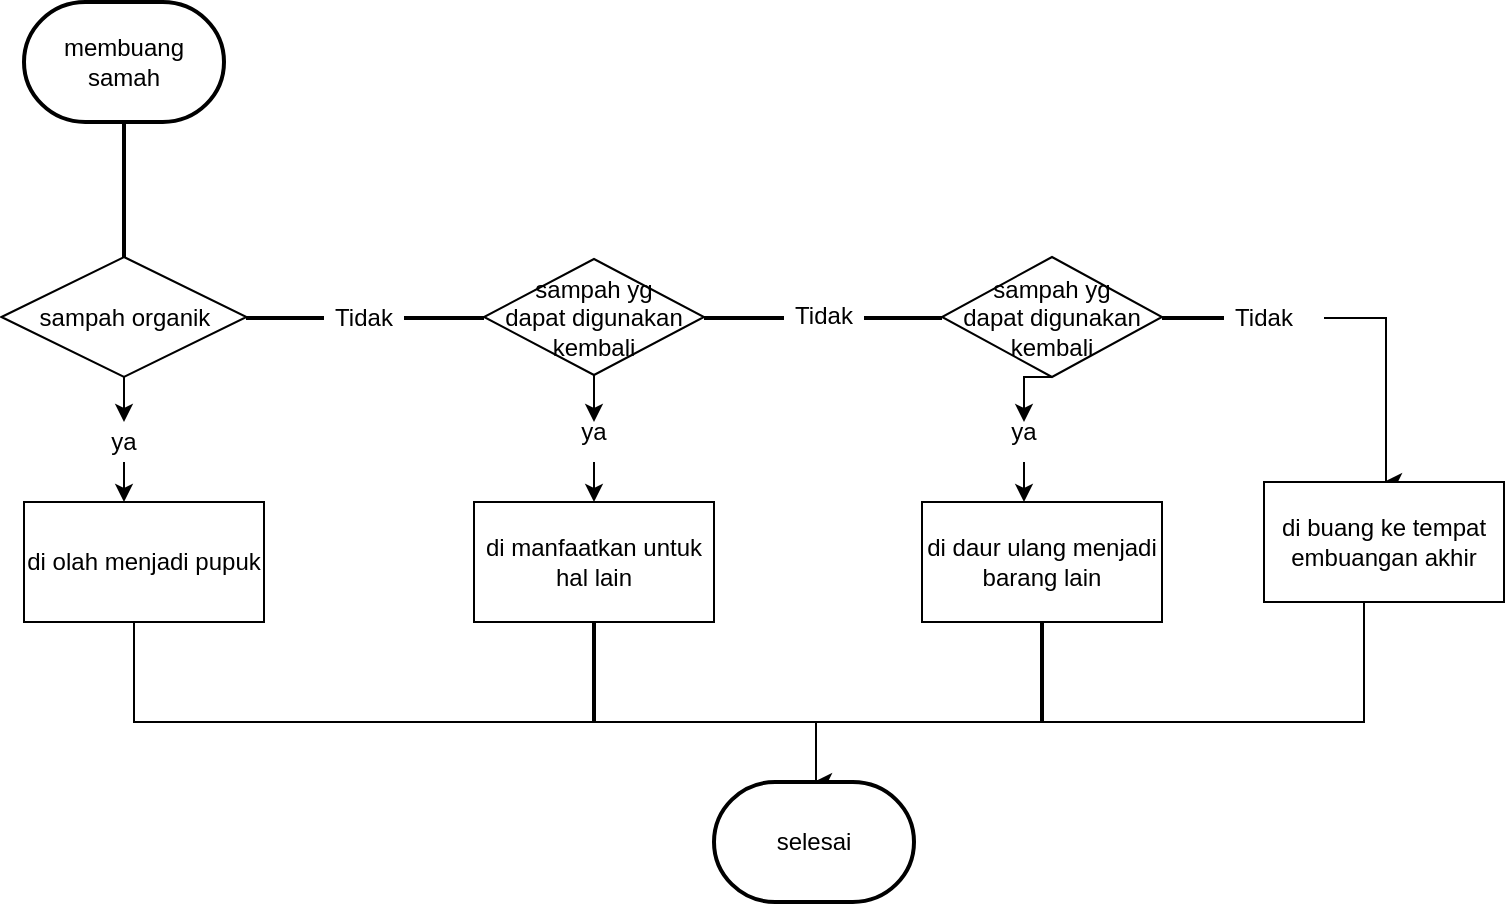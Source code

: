 <mxfile version="22.0.8" type="device">
  <diagram name="Page-1" id="EbdtDYpdr8t-L4FDDo54">
    <mxGraphModel dx="1114" dy="600" grid="1" gridSize="10" guides="1" tooltips="1" connect="1" arrows="1" fold="1" page="1" pageScale="1" pageWidth="850" pageHeight="1100" math="0" shadow="0">
      <root>
        <mxCell id="0" />
        <mxCell id="1" parent="0" />
        <mxCell id="Jy9_-xMfFdgT5YaaMaR9-2" value="membuang&lt;br&gt;samah" style="strokeWidth=2;html=1;shape=mxgraph.flowchart.terminator;whiteSpace=wrap;" vertex="1" parent="1">
          <mxGeometry x="90" y="70" width="100" height="60" as="geometry" />
        </mxCell>
        <mxCell id="Jy9_-xMfFdgT5YaaMaR9-3" value="" style="line;strokeWidth=2;direction=south;html=1;" vertex="1" parent="1">
          <mxGeometry x="135" y="130" width="10" height="70" as="geometry" />
        </mxCell>
        <mxCell id="Jy9_-xMfFdgT5YaaMaR9-38" style="edgeStyle=orthogonalEdgeStyle;rounded=0;orthogonalLoop=1;jettySize=auto;html=1;exitX=0.5;exitY=1;exitDx=0;exitDy=0;" edge="1" parent="1" source="Jy9_-xMfFdgT5YaaMaR9-4">
          <mxGeometry relative="1" as="geometry">
            <mxPoint x="140" y="280" as="targetPoint" />
          </mxGeometry>
        </mxCell>
        <mxCell id="Jy9_-xMfFdgT5YaaMaR9-4" value="sampah organik" style="rhombus;whiteSpace=wrap;html=1;" vertex="1" parent="1">
          <mxGeometry x="78.75" y="197.5" width="122.5" height="60" as="geometry" />
        </mxCell>
        <mxCell id="Jy9_-xMfFdgT5YaaMaR9-6" value="" style="line;strokeWidth=2;html=1;" vertex="1" parent="1">
          <mxGeometry x="201" y="223" width="39" height="10" as="geometry" />
        </mxCell>
        <mxCell id="Jy9_-xMfFdgT5YaaMaR9-7" value="Tidak" style="text;html=1;strokeColor=none;fillColor=none;align=center;verticalAlign=middle;whiteSpace=wrap;rounded=0;" vertex="1" parent="1">
          <mxGeometry x="230" y="212.5" width="60" height="30" as="geometry" />
        </mxCell>
        <mxCell id="Jy9_-xMfFdgT5YaaMaR9-31" style="edgeStyle=orthogonalEdgeStyle;rounded=0;orthogonalLoop=1;jettySize=auto;html=1;exitX=0.5;exitY=1;exitDx=0;exitDy=0;" edge="1" parent="1" source="Jy9_-xMfFdgT5YaaMaR9-8">
          <mxGeometry relative="1" as="geometry">
            <mxPoint x="375" y="280" as="targetPoint" />
          </mxGeometry>
        </mxCell>
        <mxCell id="Jy9_-xMfFdgT5YaaMaR9-8" value="sampah yg&lt;br&gt;dapat digunakan&lt;br&gt;kembali" style="rhombus;whiteSpace=wrap;html=1;" vertex="1" parent="1">
          <mxGeometry x="320" y="198.5" width="110" height="58" as="geometry" />
        </mxCell>
        <mxCell id="Jy9_-xMfFdgT5YaaMaR9-9" value="" style="line;strokeWidth=2;html=1;" vertex="1" parent="1">
          <mxGeometry x="280" y="223" width="40" height="10" as="geometry" />
        </mxCell>
        <mxCell id="Jy9_-xMfFdgT5YaaMaR9-27" style="edgeStyle=orthogonalEdgeStyle;rounded=0;orthogonalLoop=1;jettySize=auto;html=1;exitX=0.5;exitY=1;exitDx=0;exitDy=0;" edge="1" parent="1" source="Jy9_-xMfFdgT5YaaMaR9-11">
          <mxGeometry relative="1" as="geometry">
            <mxPoint x="590" y="280" as="targetPoint" />
          </mxGeometry>
        </mxCell>
        <mxCell id="Jy9_-xMfFdgT5YaaMaR9-11" value="sampah yg&lt;br&gt;dapat digunakan&lt;br&gt;kembali" style="rhombus;whiteSpace=wrap;html=1;" vertex="1" parent="1">
          <mxGeometry x="549" y="197.5" width="110" height="60" as="geometry" />
        </mxCell>
        <mxCell id="Jy9_-xMfFdgT5YaaMaR9-12" value="" style="line;strokeWidth=2;html=1;" vertex="1" parent="1">
          <mxGeometry x="430" y="223" width="40" height="10" as="geometry" />
        </mxCell>
        <mxCell id="Jy9_-xMfFdgT5YaaMaR9-13" value="" style="line;strokeWidth=2;html=1;" vertex="1" parent="1">
          <mxGeometry x="510" y="223" width="39" height="10" as="geometry" />
        </mxCell>
        <mxCell id="Jy9_-xMfFdgT5YaaMaR9-15" value="Tidak" style="text;html=1;strokeColor=none;fillColor=none;align=center;verticalAlign=middle;whiteSpace=wrap;rounded=0;" vertex="1" parent="1">
          <mxGeometry x="460" y="211.5" width="60" height="30" as="geometry" />
        </mxCell>
        <mxCell id="Jy9_-xMfFdgT5YaaMaR9-20" value="" style="line;strokeWidth=2;html=1;" vertex="1" parent="1">
          <mxGeometry x="659" y="223" width="31" height="10" as="geometry" />
        </mxCell>
        <mxCell id="Jy9_-xMfFdgT5YaaMaR9-25" style="edgeStyle=orthogonalEdgeStyle;rounded=0;orthogonalLoop=1;jettySize=auto;html=1;" edge="1" parent="1" source="Jy9_-xMfFdgT5YaaMaR9-21">
          <mxGeometry relative="1" as="geometry">
            <mxPoint x="770" y="310" as="targetPoint" />
            <Array as="points">
              <mxPoint x="771" y="228" />
            </Array>
          </mxGeometry>
        </mxCell>
        <mxCell id="Jy9_-xMfFdgT5YaaMaR9-21" value="Tidak" style="text;html=1;strokeColor=none;fillColor=none;align=center;verticalAlign=middle;whiteSpace=wrap;rounded=0;" vertex="1" parent="1">
          <mxGeometry x="680" y="213" width="60" height="30" as="geometry" />
        </mxCell>
        <mxCell id="Jy9_-xMfFdgT5YaaMaR9-26" value="di buang ke tempat embuangan akhir" style="rounded=0;whiteSpace=wrap;html=1;" vertex="1" parent="1">
          <mxGeometry x="710" y="310" width="120" height="60" as="geometry" />
        </mxCell>
        <mxCell id="Jy9_-xMfFdgT5YaaMaR9-29" style="edgeStyle=orthogonalEdgeStyle;rounded=0;orthogonalLoop=1;jettySize=auto;html=1;exitX=0.5;exitY=1;exitDx=0;exitDy=0;" edge="1" parent="1" source="Jy9_-xMfFdgT5YaaMaR9-28">
          <mxGeometry relative="1" as="geometry">
            <mxPoint x="590" y="320" as="targetPoint" />
          </mxGeometry>
        </mxCell>
        <mxCell id="Jy9_-xMfFdgT5YaaMaR9-28" value="ya" style="text;html=1;strokeColor=none;fillColor=none;align=center;verticalAlign=middle;whiteSpace=wrap;rounded=0;" vertex="1" parent="1">
          <mxGeometry x="560" y="270" width="60" height="30" as="geometry" />
        </mxCell>
        <mxCell id="Jy9_-xMfFdgT5YaaMaR9-30" value="di daur ulang menjadi barang lain" style="rounded=0;whiteSpace=wrap;html=1;" vertex="1" parent="1">
          <mxGeometry x="539" y="320" width="120" height="60" as="geometry" />
        </mxCell>
        <mxCell id="Jy9_-xMfFdgT5YaaMaR9-33" style="edgeStyle=orthogonalEdgeStyle;rounded=0;orthogonalLoop=1;jettySize=auto;html=1;exitX=0.5;exitY=1;exitDx=0;exitDy=0;" edge="1" parent="1" source="Jy9_-xMfFdgT5YaaMaR9-32">
          <mxGeometry relative="1" as="geometry">
            <mxPoint x="375" y="320" as="targetPoint" />
          </mxGeometry>
        </mxCell>
        <mxCell id="Jy9_-xMfFdgT5YaaMaR9-32" value="ya" style="text;html=1;strokeColor=none;fillColor=none;align=center;verticalAlign=middle;whiteSpace=wrap;rounded=0;" vertex="1" parent="1">
          <mxGeometry x="345" y="270" width="60" height="30" as="geometry" />
        </mxCell>
        <mxCell id="Jy9_-xMfFdgT5YaaMaR9-34" value="di manfaatkan untuk hal lain" style="rounded=0;whiteSpace=wrap;html=1;" vertex="1" parent="1">
          <mxGeometry x="315" y="320" width="120" height="60" as="geometry" />
        </mxCell>
        <mxCell id="Jy9_-xMfFdgT5YaaMaR9-40" style="edgeStyle=orthogonalEdgeStyle;rounded=0;orthogonalLoop=1;jettySize=auto;html=1;exitX=0.5;exitY=1;exitDx=0;exitDy=0;" edge="1" parent="1" source="Jy9_-xMfFdgT5YaaMaR9-39">
          <mxGeometry relative="1" as="geometry">
            <mxPoint x="140" y="320" as="targetPoint" />
          </mxGeometry>
        </mxCell>
        <mxCell id="Jy9_-xMfFdgT5YaaMaR9-39" value="ya" style="text;html=1;strokeColor=none;fillColor=none;align=center;verticalAlign=middle;whiteSpace=wrap;rounded=0;" vertex="1" parent="1">
          <mxGeometry x="110" y="280" width="60" height="20" as="geometry" />
        </mxCell>
        <mxCell id="Jy9_-xMfFdgT5YaaMaR9-42" style="edgeStyle=orthogonalEdgeStyle;rounded=0;orthogonalLoop=1;jettySize=auto;html=1;exitX=0.5;exitY=1;exitDx=0;exitDy=0;" edge="1" parent="1">
          <mxGeometry relative="1" as="geometry">
            <mxPoint x="485" y="460" as="targetPoint" />
            <mxPoint x="145" y="370" as="sourcePoint" />
            <Array as="points">
              <mxPoint x="145" y="430" />
              <mxPoint x="486" y="430" />
            </Array>
          </mxGeometry>
        </mxCell>
        <mxCell id="Jy9_-xMfFdgT5YaaMaR9-41" value="di olah menjadi pupuk" style="rounded=0;whiteSpace=wrap;html=1;" vertex="1" parent="1">
          <mxGeometry x="90" y="320" width="120" height="60" as="geometry" />
        </mxCell>
        <mxCell id="Jy9_-xMfFdgT5YaaMaR9-44" value="" style="line;strokeWidth=2;direction=south;html=1;" vertex="1" parent="1">
          <mxGeometry x="370" y="380" width="10" height="50" as="geometry" />
        </mxCell>
        <mxCell id="Jy9_-xMfFdgT5YaaMaR9-51" value="" style="shape=partialRectangle;whiteSpace=wrap;html=1;top=0;left=0;fillColor=none;" vertex="1" parent="1">
          <mxGeometry x="650" y="370" width="110" height="60" as="geometry" />
        </mxCell>
        <mxCell id="Jy9_-xMfFdgT5YaaMaR9-57" value="" style="endArrow=none;html=1;edgeStyle=orthogonalEdgeStyle;rounded=0;" edge="1" parent="1">
          <mxGeometry relative="1" as="geometry">
            <mxPoint x="480" y="430" as="sourcePoint" />
            <mxPoint x="650" y="430" as="targetPoint" />
          </mxGeometry>
        </mxCell>
        <mxCell id="Jy9_-xMfFdgT5YaaMaR9-60" value="" style="line;strokeWidth=2;direction=south;html=1;" vertex="1" parent="1">
          <mxGeometry x="594" y="380" width="10" height="50" as="geometry" />
        </mxCell>
        <mxCell id="Jy9_-xMfFdgT5YaaMaR9-61" value="selesai" style="strokeWidth=2;html=1;shape=mxgraph.flowchart.terminator;whiteSpace=wrap;" vertex="1" parent="1">
          <mxGeometry x="435" y="460" width="100" height="60" as="geometry" />
        </mxCell>
      </root>
    </mxGraphModel>
  </diagram>
</mxfile>
